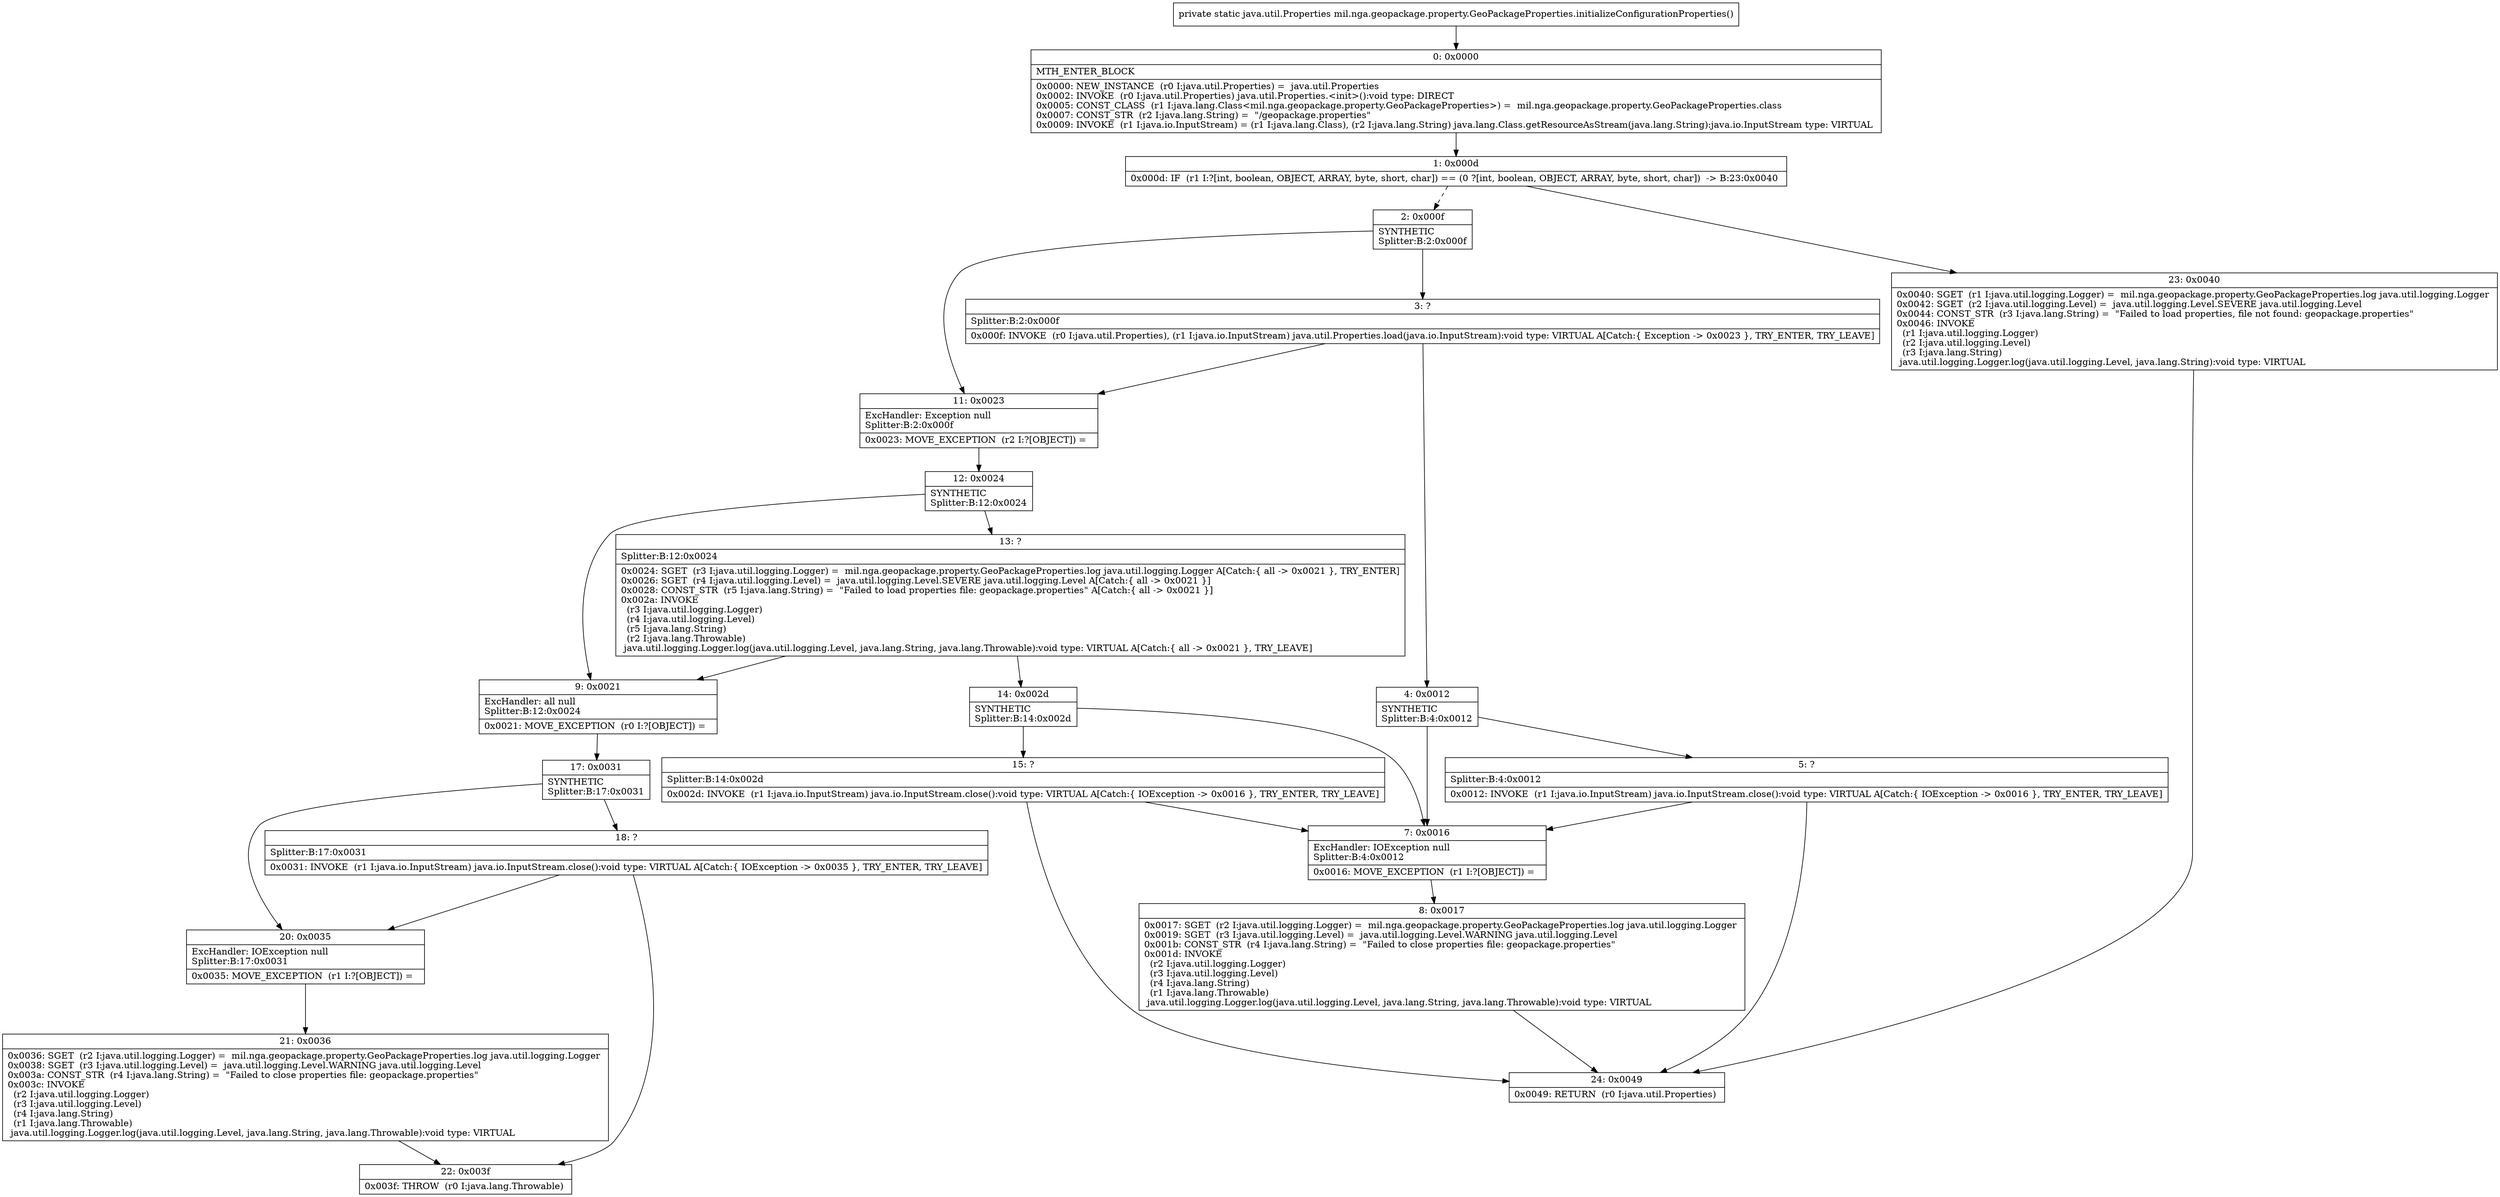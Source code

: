 digraph "CFG formil.nga.geopackage.property.GeoPackageProperties.initializeConfigurationProperties()Ljava\/util\/Properties;" {
Node_0 [shape=record,label="{0\:\ 0x0000|MTH_ENTER_BLOCK\l|0x0000: NEW_INSTANCE  (r0 I:java.util.Properties) =  java.util.Properties \l0x0002: INVOKE  (r0 I:java.util.Properties) java.util.Properties.\<init\>():void type: DIRECT \l0x0005: CONST_CLASS  (r1 I:java.lang.Class\<mil.nga.geopackage.property.GeoPackageProperties\>) =  mil.nga.geopackage.property.GeoPackageProperties.class \l0x0007: CONST_STR  (r2 I:java.lang.String) =  \"\/geopackage.properties\" \l0x0009: INVOKE  (r1 I:java.io.InputStream) = (r1 I:java.lang.Class), (r2 I:java.lang.String) java.lang.Class.getResourceAsStream(java.lang.String):java.io.InputStream type: VIRTUAL \l}"];
Node_1 [shape=record,label="{1\:\ 0x000d|0x000d: IF  (r1 I:?[int, boolean, OBJECT, ARRAY, byte, short, char]) == (0 ?[int, boolean, OBJECT, ARRAY, byte, short, char])  \-\> B:23:0x0040 \l}"];
Node_2 [shape=record,label="{2\:\ 0x000f|SYNTHETIC\lSplitter:B:2:0x000f\l}"];
Node_3 [shape=record,label="{3\:\ ?|Splitter:B:2:0x000f\l|0x000f: INVOKE  (r0 I:java.util.Properties), (r1 I:java.io.InputStream) java.util.Properties.load(java.io.InputStream):void type: VIRTUAL A[Catch:\{ Exception \-\> 0x0023 \}, TRY_ENTER, TRY_LEAVE]\l}"];
Node_4 [shape=record,label="{4\:\ 0x0012|SYNTHETIC\lSplitter:B:4:0x0012\l}"];
Node_5 [shape=record,label="{5\:\ ?|Splitter:B:4:0x0012\l|0x0012: INVOKE  (r1 I:java.io.InputStream) java.io.InputStream.close():void type: VIRTUAL A[Catch:\{ IOException \-\> 0x0016 \}, TRY_ENTER, TRY_LEAVE]\l}"];
Node_7 [shape=record,label="{7\:\ 0x0016|ExcHandler: IOException null\lSplitter:B:4:0x0012\l|0x0016: MOVE_EXCEPTION  (r1 I:?[OBJECT]) =  \l}"];
Node_8 [shape=record,label="{8\:\ 0x0017|0x0017: SGET  (r2 I:java.util.logging.Logger) =  mil.nga.geopackage.property.GeoPackageProperties.log java.util.logging.Logger \l0x0019: SGET  (r3 I:java.util.logging.Level) =  java.util.logging.Level.WARNING java.util.logging.Level \l0x001b: CONST_STR  (r4 I:java.lang.String) =  \"Failed to close properties file: geopackage.properties\" \l0x001d: INVOKE  \l  (r2 I:java.util.logging.Logger)\l  (r3 I:java.util.logging.Level)\l  (r4 I:java.lang.String)\l  (r1 I:java.lang.Throwable)\l java.util.logging.Logger.log(java.util.logging.Level, java.lang.String, java.lang.Throwable):void type: VIRTUAL \l}"];
Node_9 [shape=record,label="{9\:\ 0x0021|ExcHandler: all null\lSplitter:B:12:0x0024\l|0x0021: MOVE_EXCEPTION  (r0 I:?[OBJECT]) =  \l}"];
Node_11 [shape=record,label="{11\:\ 0x0023|ExcHandler: Exception null\lSplitter:B:2:0x000f\l|0x0023: MOVE_EXCEPTION  (r2 I:?[OBJECT]) =  \l}"];
Node_12 [shape=record,label="{12\:\ 0x0024|SYNTHETIC\lSplitter:B:12:0x0024\l}"];
Node_13 [shape=record,label="{13\:\ ?|Splitter:B:12:0x0024\l|0x0024: SGET  (r3 I:java.util.logging.Logger) =  mil.nga.geopackage.property.GeoPackageProperties.log java.util.logging.Logger A[Catch:\{ all \-\> 0x0021 \}, TRY_ENTER]\l0x0026: SGET  (r4 I:java.util.logging.Level) =  java.util.logging.Level.SEVERE java.util.logging.Level A[Catch:\{ all \-\> 0x0021 \}]\l0x0028: CONST_STR  (r5 I:java.lang.String) =  \"Failed to load properties file: geopackage.properties\" A[Catch:\{ all \-\> 0x0021 \}]\l0x002a: INVOKE  \l  (r3 I:java.util.logging.Logger)\l  (r4 I:java.util.logging.Level)\l  (r5 I:java.lang.String)\l  (r2 I:java.lang.Throwable)\l java.util.logging.Logger.log(java.util.logging.Level, java.lang.String, java.lang.Throwable):void type: VIRTUAL A[Catch:\{ all \-\> 0x0021 \}, TRY_LEAVE]\l}"];
Node_14 [shape=record,label="{14\:\ 0x002d|SYNTHETIC\lSplitter:B:14:0x002d\l}"];
Node_15 [shape=record,label="{15\:\ ?|Splitter:B:14:0x002d\l|0x002d: INVOKE  (r1 I:java.io.InputStream) java.io.InputStream.close():void type: VIRTUAL A[Catch:\{ IOException \-\> 0x0016 \}, TRY_ENTER, TRY_LEAVE]\l}"];
Node_17 [shape=record,label="{17\:\ 0x0031|SYNTHETIC\lSplitter:B:17:0x0031\l}"];
Node_18 [shape=record,label="{18\:\ ?|Splitter:B:17:0x0031\l|0x0031: INVOKE  (r1 I:java.io.InputStream) java.io.InputStream.close():void type: VIRTUAL A[Catch:\{ IOException \-\> 0x0035 \}, TRY_ENTER, TRY_LEAVE]\l}"];
Node_20 [shape=record,label="{20\:\ 0x0035|ExcHandler: IOException null\lSplitter:B:17:0x0031\l|0x0035: MOVE_EXCEPTION  (r1 I:?[OBJECT]) =  \l}"];
Node_21 [shape=record,label="{21\:\ 0x0036|0x0036: SGET  (r2 I:java.util.logging.Logger) =  mil.nga.geopackage.property.GeoPackageProperties.log java.util.logging.Logger \l0x0038: SGET  (r3 I:java.util.logging.Level) =  java.util.logging.Level.WARNING java.util.logging.Level \l0x003a: CONST_STR  (r4 I:java.lang.String) =  \"Failed to close properties file: geopackage.properties\" \l0x003c: INVOKE  \l  (r2 I:java.util.logging.Logger)\l  (r3 I:java.util.logging.Level)\l  (r4 I:java.lang.String)\l  (r1 I:java.lang.Throwable)\l java.util.logging.Logger.log(java.util.logging.Level, java.lang.String, java.lang.Throwable):void type: VIRTUAL \l}"];
Node_22 [shape=record,label="{22\:\ 0x003f|0x003f: THROW  (r0 I:java.lang.Throwable) \l}"];
Node_23 [shape=record,label="{23\:\ 0x0040|0x0040: SGET  (r1 I:java.util.logging.Logger) =  mil.nga.geopackage.property.GeoPackageProperties.log java.util.logging.Logger \l0x0042: SGET  (r2 I:java.util.logging.Level) =  java.util.logging.Level.SEVERE java.util.logging.Level \l0x0044: CONST_STR  (r3 I:java.lang.String) =  \"Failed to load properties, file not found: geopackage.properties\" \l0x0046: INVOKE  \l  (r1 I:java.util.logging.Logger)\l  (r2 I:java.util.logging.Level)\l  (r3 I:java.lang.String)\l java.util.logging.Logger.log(java.util.logging.Level, java.lang.String):void type: VIRTUAL \l}"];
Node_24 [shape=record,label="{24\:\ 0x0049|0x0049: RETURN  (r0 I:java.util.Properties) \l}"];
MethodNode[shape=record,label="{private static java.util.Properties mil.nga.geopackage.property.GeoPackageProperties.initializeConfigurationProperties() }"];
MethodNode -> Node_0;
Node_0 -> Node_1;
Node_1 -> Node_2[style=dashed];
Node_1 -> Node_23;
Node_2 -> Node_3;
Node_2 -> Node_11;
Node_3 -> Node_4;
Node_3 -> Node_11;
Node_4 -> Node_5;
Node_4 -> Node_7;
Node_5 -> Node_7;
Node_5 -> Node_24;
Node_7 -> Node_8;
Node_8 -> Node_24;
Node_9 -> Node_17;
Node_11 -> Node_12;
Node_12 -> Node_13;
Node_12 -> Node_9;
Node_13 -> Node_14;
Node_13 -> Node_9;
Node_14 -> Node_15;
Node_14 -> Node_7;
Node_15 -> Node_7;
Node_15 -> Node_24;
Node_17 -> Node_18;
Node_17 -> Node_20;
Node_18 -> Node_20;
Node_18 -> Node_22;
Node_20 -> Node_21;
Node_21 -> Node_22;
Node_23 -> Node_24;
}

